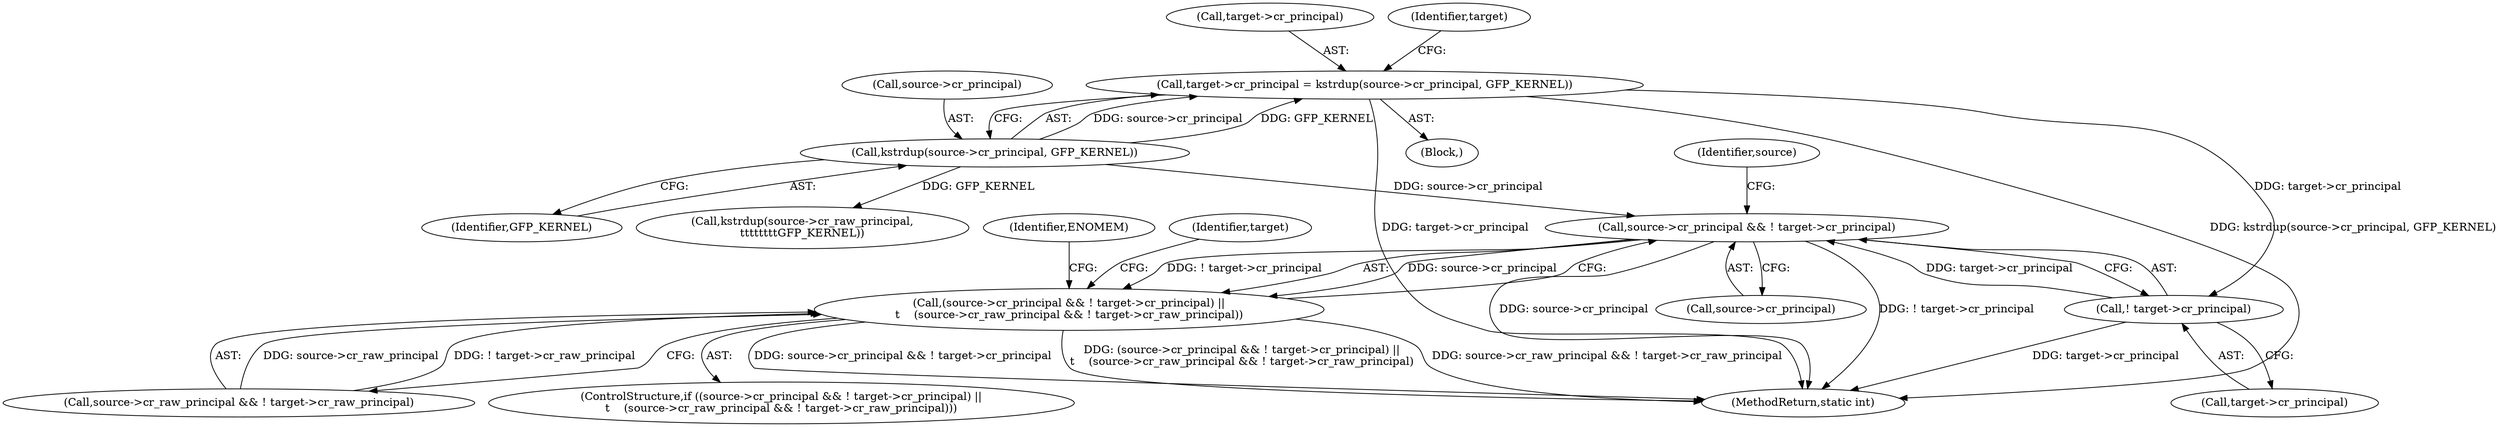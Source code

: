 digraph "0_linux_c70422f760c120480fee4de6c38804c72aa26bc1_10@pointer" {
"1000124" [label="(Call,source->cr_principal && ! target->cr_principal)"];
"1000108" [label="(Call,kstrdup(source->cr_principal, GFP_KERNEL))"];
"1000128" [label="(Call,! target->cr_principal)"];
"1000104" [label="(Call,target->cr_principal = kstrdup(source->cr_principal, GFP_KERNEL))"];
"1000123" [label="(Call,(source->cr_principal && ! target->cr_principal) ||\n\t    (source->cr_raw_principal && ! target->cr_raw_principal))"];
"1000122" [label="(ControlStructure,if ((source->cr_principal && ! target->cr_principal) ||\n\t    (source->cr_raw_principal && ! target->cr_raw_principal)))"];
"1000128" [label="(Call,! target->cr_principal)"];
"1000142" [label="(Identifier,ENOMEM)"];
"1000105" [label="(Call,target->cr_principal)"];
"1000125" [label="(Call,source->cr_principal)"];
"1000104" [label="(Call,target->cr_principal = kstrdup(source->cr_principal, GFP_KERNEL))"];
"1000145" [label="(Identifier,target)"];
"1000123" [label="(Call,(source->cr_principal && ! target->cr_principal) ||\n\t    (source->cr_raw_principal && ! target->cr_raw_principal))"];
"1000108" [label="(Call,kstrdup(source->cr_principal, GFP_KERNEL))"];
"1000103" [label="(Block,)"];
"1000124" [label="(Call,source->cr_principal && ! target->cr_principal)"];
"1000129" [label="(Call,target->cr_principal)"];
"1000112" [label="(Identifier,GFP_KERNEL)"];
"1000134" [label="(Identifier,source)"];
"1000192" [label="(MethodReturn,static int)"];
"1000132" [label="(Call,source->cr_raw_principal && ! target->cr_raw_principal)"];
"1000117" [label="(Call,kstrdup(source->cr_raw_principal,\n\t\t\t\t\t\t\t\tGFP_KERNEL))"];
"1000115" [label="(Identifier,target)"];
"1000109" [label="(Call,source->cr_principal)"];
"1000124" -> "1000123"  [label="AST: "];
"1000124" -> "1000125"  [label="CFG: "];
"1000124" -> "1000128"  [label="CFG: "];
"1000125" -> "1000124"  [label="AST: "];
"1000128" -> "1000124"  [label="AST: "];
"1000134" -> "1000124"  [label="CFG: "];
"1000123" -> "1000124"  [label="CFG: "];
"1000124" -> "1000192"  [label="DDG: source->cr_principal"];
"1000124" -> "1000192"  [label="DDG: ! target->cr_principal"];
"1000124" -> "1000123"  [label="DDG: source->cr_principal"];
"1000124" -> "1000123"  [label="DDG: ! target->cr_principal"];
"1000108" -> "1000124"  [label="DDG: source->cr_principal"];
"1000128" -> "1000124"  [label="DDG: target->cr_principal"];
"1000108" -> "1000104"  [label="AST: "];
"1000108" -> "1000112"  [label="CFG: "];
"1000109" -> "1000108"  [label="AST: "];
"1000112" -> "1000108"  [label="AST: "];
"1000104" -> "1000108"  [label="CFG: "];
"1000108" -> "1000104"  [label="DDG: source->cr_principal"];
"1000108" -> "1000104"  [label="DDG: GFP_KERNEL"];
"1000108" -> "1000117"  [label="DDG: GFP_KERNEL"];
"1000128" -> "1000129"  [label="CFG: "];
"1000129" -> "1000128"  [label="AST: "];
"1000128" -> "1000192"  [label="DDG: target->cr_principal"];
"1000104" -> "1000128"  [label="DDG: target->cr_principal"];
"1000104" -> "1000103"  [label="AST: "];
"1000105" -> "1000104"  [label="AST: "];
"1000115" -> "1000104"  [label="CFG: "];
"1000104" -> "1000192"  [label="DDG: kstrdup(source->cr_principal, GFP_KERNEL)"];
"1000104" -> "1000192"  [label="DDG: target->cr_principal"];
"1000123" -> "1000122"  [label="AST: "];
"1000123" -> "1000132"  [label="CFG: "];
"1000132" -> "1000123"  [label="AST: "];
"1000142" -> "1000123"  [label="CFG: "];
"1000145" -> "1000123"  [label="CFG: "];
"1000123" -> "1000192"  [label="DDG: source->cr_principal && ! target->cr_principal"];
"1000123" -> "1000192"  [label="DDG: (source->cr_principal && ! target->cr_principal) ||\n\t    (source->cr_raw_principal && ! target->cr_raw_principal)"];
"1000123" -> "1000192"  [label="DDG: source->cr_raw_principal && ! target->cr_raw_principal"];
"1000132" -> "1000123"  [label="DDG: source->cr_raw_principal"];
"1000132" -> "1000123"  [label="DDG: ! target->cr_raw_principal"];
}
